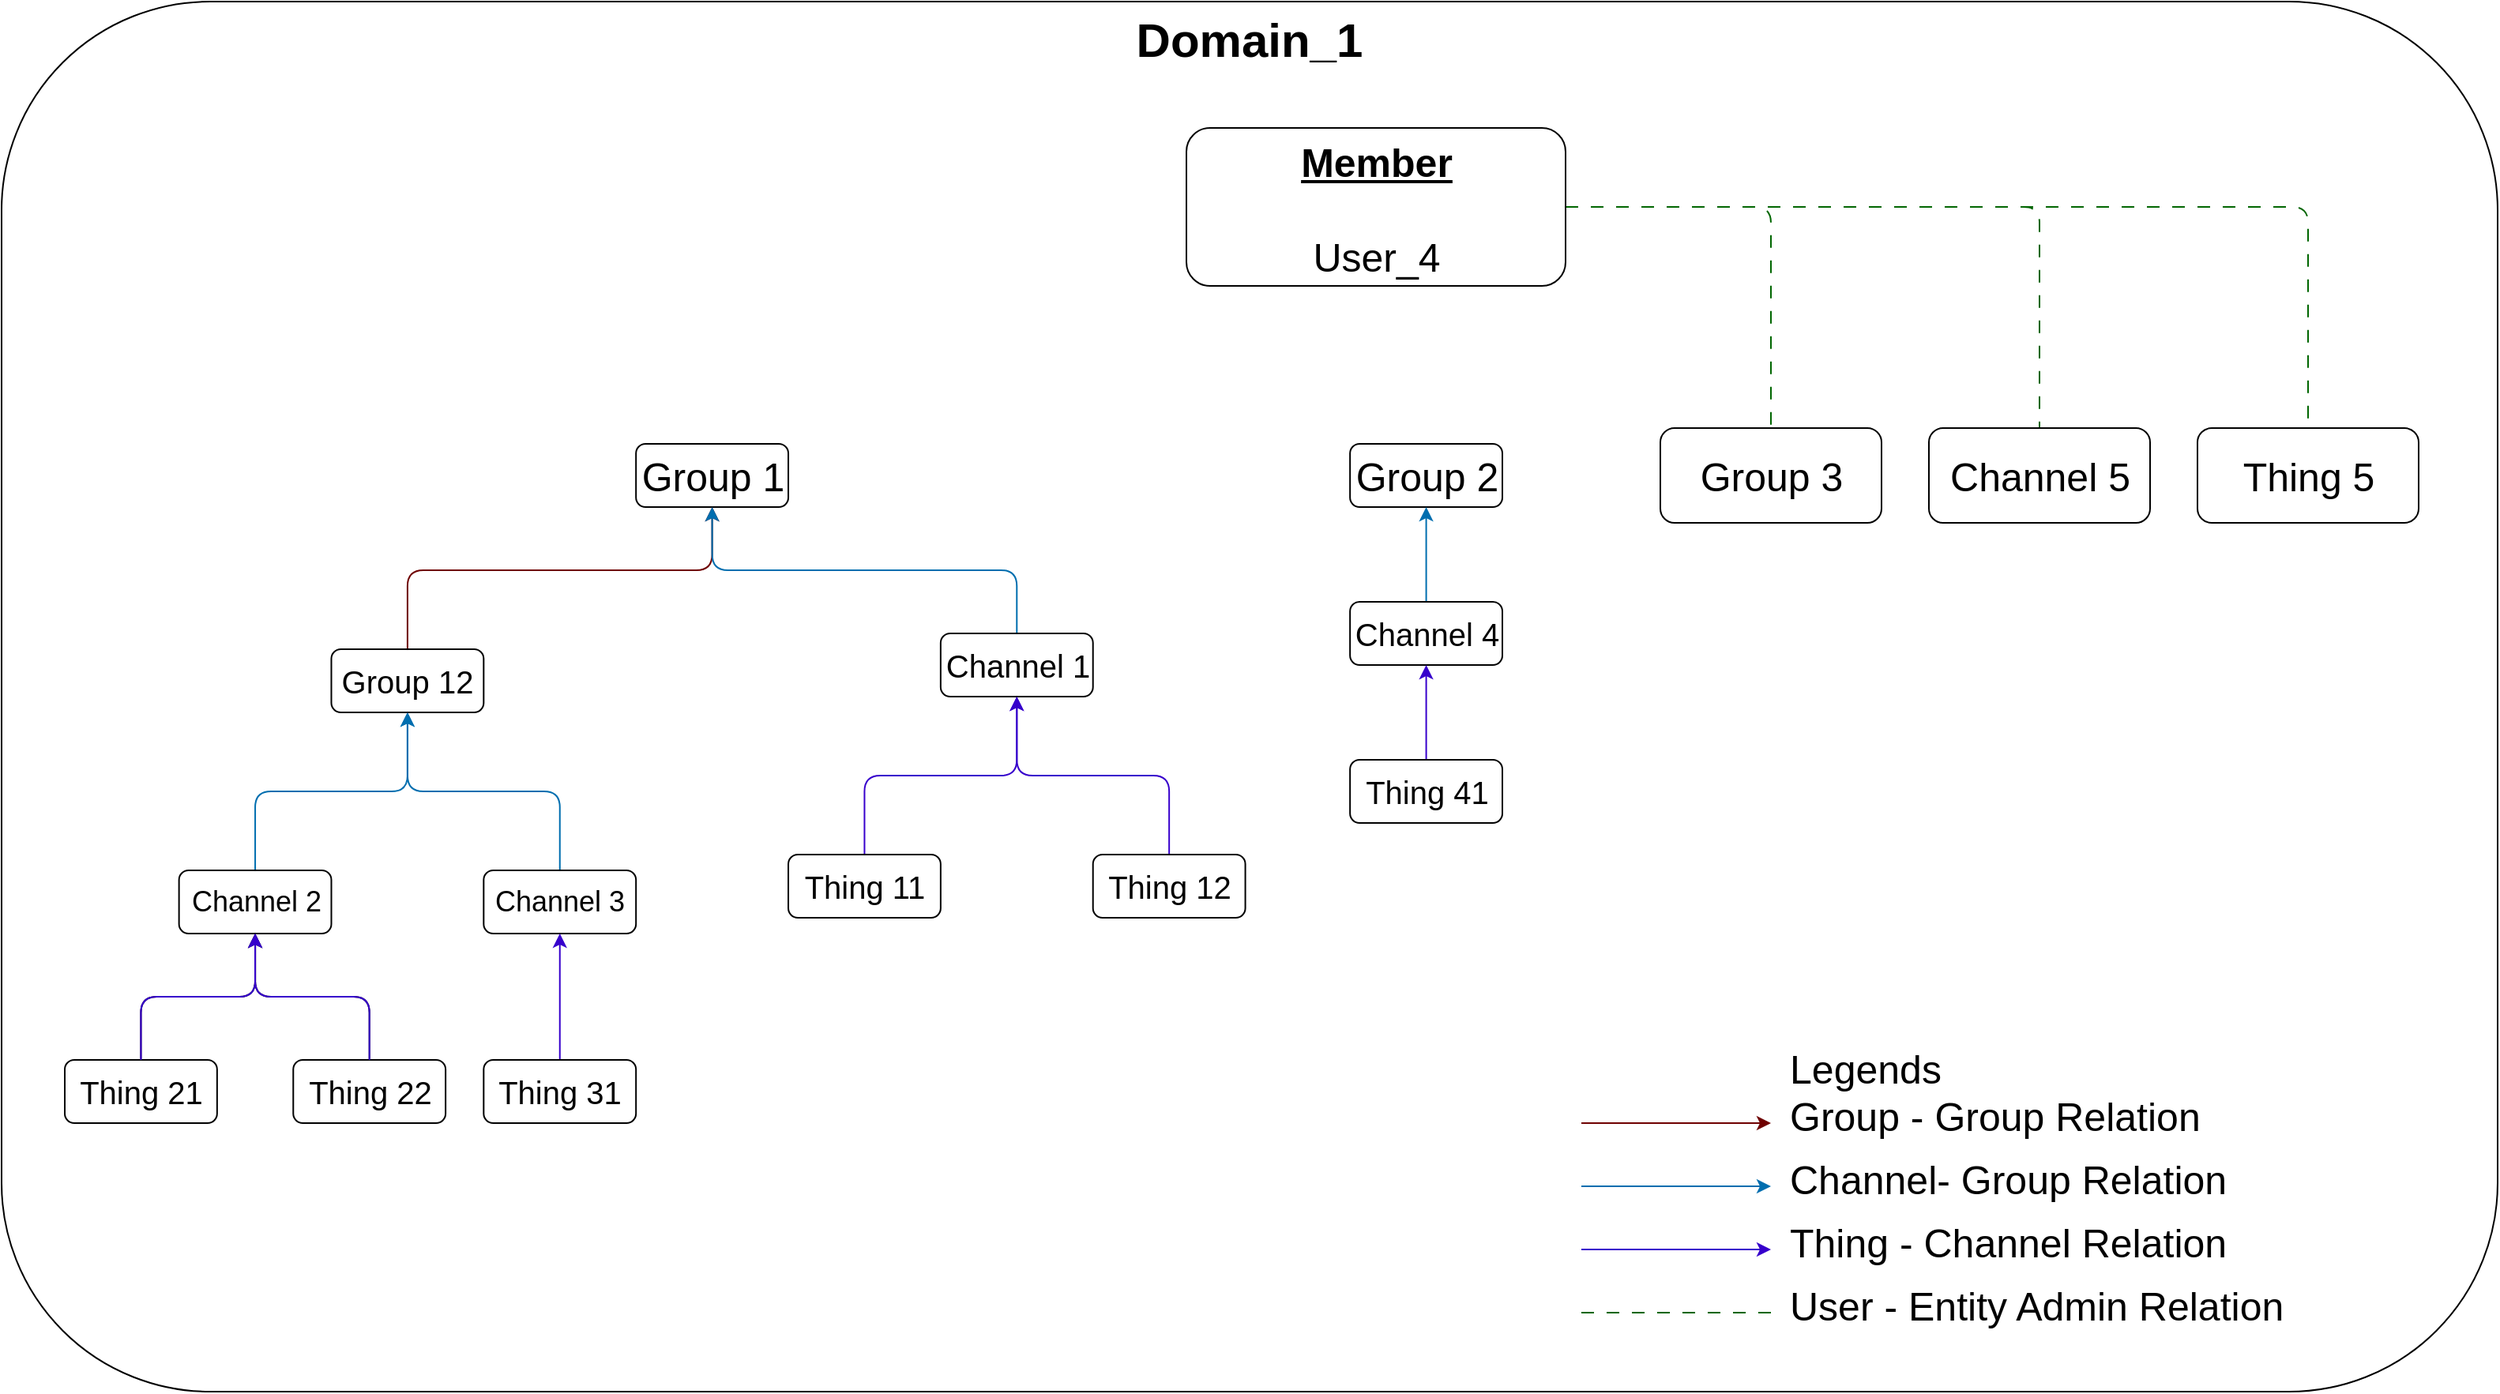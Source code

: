 <mxfile>
    <diagram id="6mOy798XpB74Yk2sk_v2" name="Page-1">
        <mxGraphModel dx="2133" dy="1777" grid="1" gridSize="10" guides="1" tooltips="1" connect="1" arrows="1" fold="1" page="1" pageScale="1" pageWidth="850" pageHeight="1100" math="0" shadow="0">
            <root>
                <mxCell id="0"/>
                <mxCell id="1" style="locked=1;" parent="0" visible="0"/>
                <mxCell id="4" value="Domain_1_container" style="locked=1;" parent="0"/>
                <mxCell id="5" value="&lt;font style=&quot;font-size: 30px;&quot;&gt;&lt;b style=&quot;&quot;&gt;Domain_1&lt;/b&gt;&lt;/font&gt;" style="rounded=1;whiteSpace=wrap;html=1;verticalAlign=top;" parent="4" vertex="1">
                    <mxGeometry x="-550" y="-40" width="1580" height="880" as="geometry"/>
                </mxCell>
                <mxCell id="6" value="Domain_1_entities" style="locked=1;" parent="0"/>
                <mxCell id="90" value="" style="group;fontSize=15;" parent="6" vertex="1" connectable="0">
                    <mxGeometry x="-510" y="240" width="910" height="430" as="geometry"/>
                </mxCell>
                <mxCell id="8" value="Group 1" style="rounded=1;html=1;fontSize=25;" parent="90" vertex="1">
                    <mxGeometry x="361.589" width="96.424" height="40" as="geometry"/>
                </mxCell>
                <mxCell id="22" style="edgeStyle=elbowEdgeStyle;rounded=1;elbow=vertical;html=1;entryX=0.5;entryY=1;entryDx=0;entryDy=0;fontSize=20;fillColor=#a20025;strokeColor=#6F0000;" parent="90" source="10" target="8" edge="1">
                    <mxGeometry relative="1" as="geometry">
                        <Array as="points">
                            <mxPoint x="313.377" y="80"/>
                        </Array>
                    </mxGeometry>
                </mxCell>
                <mxCell id="10" value="Group 12" style="rounded=1;whiteSpace=wrap;html=1;fontSize=20;" parent="90" vertex="1">
                    <mxGeometry x="168.742" y="130" width="96.424" height="40" as="geometry"/>
                </mxCell>
                <mxCell id="20" style="edgeStyle=elbowEdgeStyle;html=1;entryX=0.5;entryY=1;entryDx=0;entryDy=0;fontSize=20;elbow=vertical;fillColor=#1ba1e2;strokeColor=#006EAF;" parent="90" source="11" target="10" edge="1">
                    <mxGeometry relative="1" as="geometry"/>
                </mxCell>
                <mxCell id="11" value="Channel 2" style="rounded=1;html=1;fontSize=18;" parent="90" vertex="1">
                    <mxGeometry x="72.318" y="270" width="96.424" height="40" as="geometry"/>
                </mxCell>
                <mxCell id="21" style="edgeStyle=elbowEdgeStyle;rounded=1;elbow=vertical;html=1;fontSize=20;fillColor=#1ba1e2;strokeColor=#006EAF;" parent="90" source="12" target="10" edge="1">
                    <mxGeometry relative="1" as="geometry"/>
                </mxCell>
                <mxCell id="12" value="Channel 3" style="rounded=1;html=1;fontSize=18;" parent="90" vertex="1">
                    <mxGeometry x="265.166" y="270" width="96.424" height="40" as="geometry"/>
                </mxCell>
                <mxCell id="23" style="edgeStyle=elbowEdgeStyle;rounded=1;elbow=vertical;html=1;fontSize=20;fillColor=#1ba1e2;strokeColor=#006EAF;" parent="90" source="14" edge="1">
                    <mxGeometry relative="1" as="geometry">
                        <mxPoint x="409.801" y="40" as="targetPoint"/>
                    </mxGeometry>
                </mxCell>
                <mxCell id="14" value="Channel 1" style="rounded=1;html=1;fontSize=20;" parent="90" vertex="1">
                    <mxGeometry x="554.437" y="120" width="96.424" height="40" as="geometry"/>
                </mxCell>
                <mxCell id="18" style="edgeStyle=none;html=1;entryX=0.5;entryY=1;entryDx=0;entryDy=0;fontSize=20;fillColor=#6a00ff;strokeColor=#3700CC;" parent="90" source="15" target="14" edge="1">
                    <mxGeometry relative="1" as="geometry">
                        <Array as="points">
                            <mxPoint x="506.225" y="210"/>
                            <mxPoint x="602.649" y="210"/>
                        </Array>
                    </mxGeometry>
                </mxCell>
                <mxCell id="15" value="Thing 11" style="rounded=1;html=1;fontSize=20;" parent="90" vertex="1">
                    <mxGeometry x="458.013" y="260" width="96.424" height="40" as="geometry"/>
                </mxCell>
                <mxCell id="19" style="edgeStyle=none;html=1;entryX=0.5;entryY=1;entryDx=0;entryDy=0;fontSize=20;fillColor=#6a00ff;strokeColor=#3700CC;" parent="90" source="16" target="14" edge="1">
                    <mxGeometry relative="1" as="geometry">
                        <Array as="points">
                            <mxPoint x="699.073" y="210"/>
                            <mxPoint x="602.649" y="210"/>
                        </Array>
                    </mxGeometry>
                </mxCell>
                <mxCell id="16" value="Thing 12" style="rounded=1;html=1;fontSize=20;" parent="90" vertex="1">
                    <mxGeometry x="650.861" y="260" width="96.424" height="40" as="geometry"/>
                </mxCell>
                <mxCell id="29" style="edgeStyle=elbowEdgeStyle;rounded=1;elbow=vertical;html=1;entryX=0.5;entryY=1;entryDx=0;entryDy=0;fontSize=20;" parent="90" source="25" target="11" edge="1">
                    <mxGeometry relative="1" as="geometry"/>
                </mxCell>
                <mxCell id="25" value="Thing 21" style="rounded=1;html=1;fontSize=20;" parent="90" vertex="1">
                    <mxGeometry y="390" width="96.424" height="40" as="geometry"/>
                </mxCell>
                <mxCell id="30" style="edgeStyle=elbowEdgeStyle;rounded=1;elbow=vertical;html=1;entryX=0.5;entryY=1;entryDx=0;entryDy=0;fontSize=20;" parent="90" source="26" target="11" edge="1">
                    <mxGeometry relative="1" as="geometry"/>
                </mxCell>
                <mxCell id="26" value="Thing 22" style="rounded=1;html=1;fontSize=20;" parent="90" vertex="1">
                    <mxGeometry x="144.636" y="390" width="96.424" height="40" as="geometry"/>
                </mxCell>
                <mxCell id="28" style="edgeStyle=elbowEdgeStyle;rounded=1;elbow=vertical;html=1;fontSize=20;fillColor=#6a00ff;strokeColor=#3700CC;" parent="90" source="27" target="12" edge="1">
                    <mxGeometry relative="1" as="geometry"/>
                </mxCell>
                <mxCell id="27" value="Thing 31" style="rounded=1;html=1;fontSize=20;" parent="90" vertex="1">
                    <mxGeometry x="265.166" y="390" width="96.424" height="40" as="geometry"/>
                </mxCell>
                <mxCell id="31" style="edgeStyle=elbowEdgeStyle;rounded=1;elbow=vertical;html=1;entryX=0.5;entryY=1;entryDx=0;entryDy=0;fontSize=20;fillColor=#6a00ff;strokeColor=#3700CC;" parent="90" edge="1">
                    <mxGeometry relative="1" as="geometry">
                        <mxPoint x="48.212" y="390" as="sourcePoint"/>
                        <mxPoint x="120.53" y="310" as="targetPoint"/>
                    </mxGeometry>
                </mxCell>
                <mxCell id="32" style="edgeStyle=elbowEdgeStyle;rounded=1;elbow=vertical;html=1;entryX=0.5;entryY=1;entryDx=0;entryDy=0;fontSize=20;fillColor=#6a00ff;strokeColor=#3700CC;" parent="90" edge="1">
                    <mxGeometry relative="1" as="geometry">
                        <mxPoint x="192.848" y="390" as="sourcePoint"/>
                        <mxPoint x="120.53" y="310" as="targetPoint"/>
                    </mxGeometry>
                </mxCell>
                <mxCell id="61" value="Group 2" style="rounded=1;html=1;fontSize=25;" parent="90" vertex="1">
                    <mxGeometry x="813.576" width="96.424" height="40" as="geometry"/>
                </mxCell>
                <mxCell id="64" style="edgeStyle=elbowEdgeStyle;rounded=1;elbow=vertical;html=1;strokeColor=#006EAF;fontSize=25;startArrow=none;startFill=0;endArrow=classic;endFill=1;fillColor=#1ba1e2;" parent="90" source="63" target="61" edge="1">
                    <mxGeometry relative="1" as="geometry"/>
                </mxCell>
                <mxCell id="63" value="Channel 4" style="rounded=1;html=1;fontSize=20;" parent="90" vertex="1">
                    <mxGeometry x="813.576" y="100" width="96.424" height="40" as="geometry"/>
                </mxCell>
                <mxCell id="66" style="edgeStyle=elbowEdgeStyle;rounded=1;elbow=vertical;html=1;entryX=0.5;entryY=1;entryDx=0;entryDy=0;strokeColor=#3700CC;fontSize=25;startArrow=none;startFill=0;endArrow=classic;endFill=1;fillColor=#6a00ff;" parent="90" source="65" target="63" edge="1">
                    <mxGeometry relative="1" as="geometry"/>
                </mxCell>
                <mxCell id="65" value="Thing 41" style="rounded=1;html=1;fontSize=20;" parent="90" vertex="1">
                    <mxGeometry x="813.576" y="200" width="96.424" height="40" as="geometry"/>
                </mxCell>
                <mxCell id="39" value="Domain_1_Users" style="" parent="0"/>
                <mxCell id="98" style="edgeStyle=orthogonalEdgeStyle;html=1;entryX=0.5;entryY=0;entryDx=0;entryDy=0;dashed=1;dashPattern=8 8;endArrow=none;endFill=0;fillColor=#cdeb8b;strokeColor=#006600;" edge="1" parent="39" source="40" target="94">
                    <mxGeometry relative="1" as="geometry"/>
                </mxCell>
                <mxCell id="99" style="edgeStyle=orthogonalEdgeStyle;html=1;entryX=0.5;entryY=0;entryDx=0;entryDy=0;dashed=1;dashPattern=8 8;endArrow=none;endFill=0;fillColor=#cdeb8b;strokeColor=#006600;" edge="1" parent="39" source="40" target="95">
                    <mxGeometry relative="1" as="geometry"/>
                </mxCell>
                <mxCell id="100" style="edgeStyle=orthogonalEdgeStyle;html=1;entryX=0.5;entryY=0;entryDx=0;entryDy=0;dashed=1;dashPattern=8 8;endArrow=none;endFill=0;fillColor=#cdeb8b;strokeColor=#006600;" edge="1" parent="39" source="40" target="97">
                    <mxGeometry relative="1" as="geometry"/>
                </mxCell>
                <mxCell id="40" value="&lt;font style=&quot;font-size: 25px;&quot;&gt;&lt;b&gt;&lt;u&gt;Member&lt;/u&gt;&lt;/b&gt;&lt;br&gt;&lt;br&gt;User_4&lt;/font&gt;" style="rounded=1;html=1;fontSize=25;verticalAlign=top;" parent="39" vertex="1">
                    <mxGeometry x="200" y="40" width="240" height="100" as="geometry"/>
                </mxCell>
                <mxCell id="101" value="" style="endArrow=none;startArrow=none;html=1;rounded=1;strokeColor=#006600;fontSize=25;startFill=0;endFill=0;fillColor=#6a00ff;dashed=1;dashPattern=8 8;" edge="1" parent="39">
                    <mxGeometry width="50" height="50" relative="1" as="geometry">
                        <mxPoint x="570" y="790" as="sourcePoint"/>
                        <mxPoint x="450" y="790" as="targetPoint"/>
                    </mxGeometry>
                </mxCell>
                <mxCell id="102" value="Thing - Channel Relation" style="text;html=1;strokeColor=none;fillColor=none;align=left;verticalAlign=middle;whiteSpace=wrap;rounded=0;fontSize=25;" vertex="1" parent="39">
                    <mxGeometry x="580" y="730" width="300" height="30" as="geometry"/>
                </mxCell>
                <mxCell id="76" value="Legends" style="" parent="0"/>
                <mxCell id="77" value="Legends" style="text;html=1;strokeColor=none;fillColor=none;align=center;verticalAlign=middle;whiteSpace=wrap;rounded=0;fontSize=25;" parent="76" vertex="1">
                    <mxGeometry x="555" y="620" width="150" height="30" as="geometry"/>
                </mxCell>
                <mxCell id="80" value="" style="endArrow=none;startArrow=classic;html=1;rounded=1;strokeColor=#6F0000;fontSize=25;startFill=1;endFill=0;fillColor=#a20025;" parent="76" edge="1">
                    <mxGeometry width="50" height="50" relative="1" as="geometry">
                        <mxPoint x="570" y="670" as="sourcePoint"/>
                        <mxPoint x="450" y="670" as="targetPoint"/>
                    </mxGeometry>
                </mxCell>
                <mxCell id="81" value="" style="endArrow=none;startArrow=classic;html=1;rounded=1;strokeColor=#006EAF;fontSize=25;startFill=1;endFill=0;fillColor=#1ba1e2;" parent="76" edge="1">
                    <mxGeometry width="50" height="50" relative="1" as="geometry">
                        <mxPoint x="570" y="710" as="sourcePoint"/>
                        <mxPoint x="450" y="710" as="targetPoint"/>
                    </mxGeometry>
                </mxCell>
                <mxCell id="82" value="" style="endArrow=none;startArrow=classic;html=1;rounded=1;strokeColor=#3700CC;fontSize=25;startFill=1;endFill=0;fillColor=#6a00ff;" parent="76" edge="1">
                    <mxGeometry width="50" height="50" relative="1" as="geometry">
                        <mxPoint x="570" y="750" as="sourcePoint"/>
                        <mxPoint x="450" y="750" as="targetPoint"/>
                    </mxGeometry>
                </mxCell>
                <mxCell id="86" value="Group - Group Relation" style="text;html=1;strokeColor=none;fillColor=none;align=left;verticalAlign=middle;whiteSpace=wrap;rounded=0;fontSize=25;" parent="76" vertex="1">
                    <mxGeometry x="580" y="650" width="300" height="30" as="geometry"/>
                </mxCell>
                <mxCell id="87" value="Channel- Group Relation" style="text;html=1;strokeColor=none;fillColor=none;align=left;verticalAlign=middle;whiteSpace=wrap;rounded=0;fontSize=25;" parent="76" vertex="1">
                    <mxGeometry x="580" y="690" width="300" height="30" as="geometry"/>
                </mxCell>
                <mxCell id="88" value="User - Entity Admin Relation" style="text;html=1;strokeColor=none;fillColor=none;align=left;verticalAlign=middle;whiteSpace=wrap;rounded=0;fontSize=25;" parent="76" vertex="1">
                    <mxGeometry x="580" y="770" width="340" height="30" as="geometry"/>
                </mxCell>
                <mxCell id="91" value="user_4_entities" style="locked=1;" parent="0"/>
                <mxCell id="94" value="Group 3&lt;span style=&quot;color: rgba(0, 0, 0, 0); font-family: monospace; font-size: 0px; text-align: start;&quot;&gt;%3CmxGraphModel%3E%3Croot%3E%3CmxCell%20id%3D%220%22%2F%3E%3CmxCell%20id%3D%221%22%20parent%3D%220%22%2F%3E%3CmxCell%20id%3D%222%22%20value%3D%22Group%202%22%20style%3D%22rounded%3D1%3Bhtml%3D1%3BfontSize%3D25%3B%22%20vertex%3D%221%22%20parent%3D%221%22%3E%3CmxGeometry%20x%3D%22509.996%22%20y%3D%22220%22%20width%3D%2296.424%22%20height%3D%2240%22%20as%3D%22geometry%22%2F%3E%3C%2FmxCell%3E%3C%2Froot%3E%3C%2FmxGraphModel%3E&lt;/span&gt;" style="rounded=1;html=1;fontSize=25;" vertex="1" parent="91">
                    <mxGeometry x="500" y="230" width="140" height="60" as="geometry"/>
                </mxCell>
                <mxCell id="95" value="Channel 5" style="rounded=1;html=1;fontSize=25;" vertex="1" parent="91">
                    <mxGeometry x="670" y="230" width="140" height="60" as="geometry"/>
                </mxCell>
                <mxCell id="97" value="Thing 5" style="rounded=1;html=1;fontSize=25;" vertex="1" parent="91">
                    <mxGeometry x="840" y="230" width="140" height="60" as="geometry"/>
                </mxCell>
            </root>
        </mxGraphModel>
    </diagram>
</mxfile>